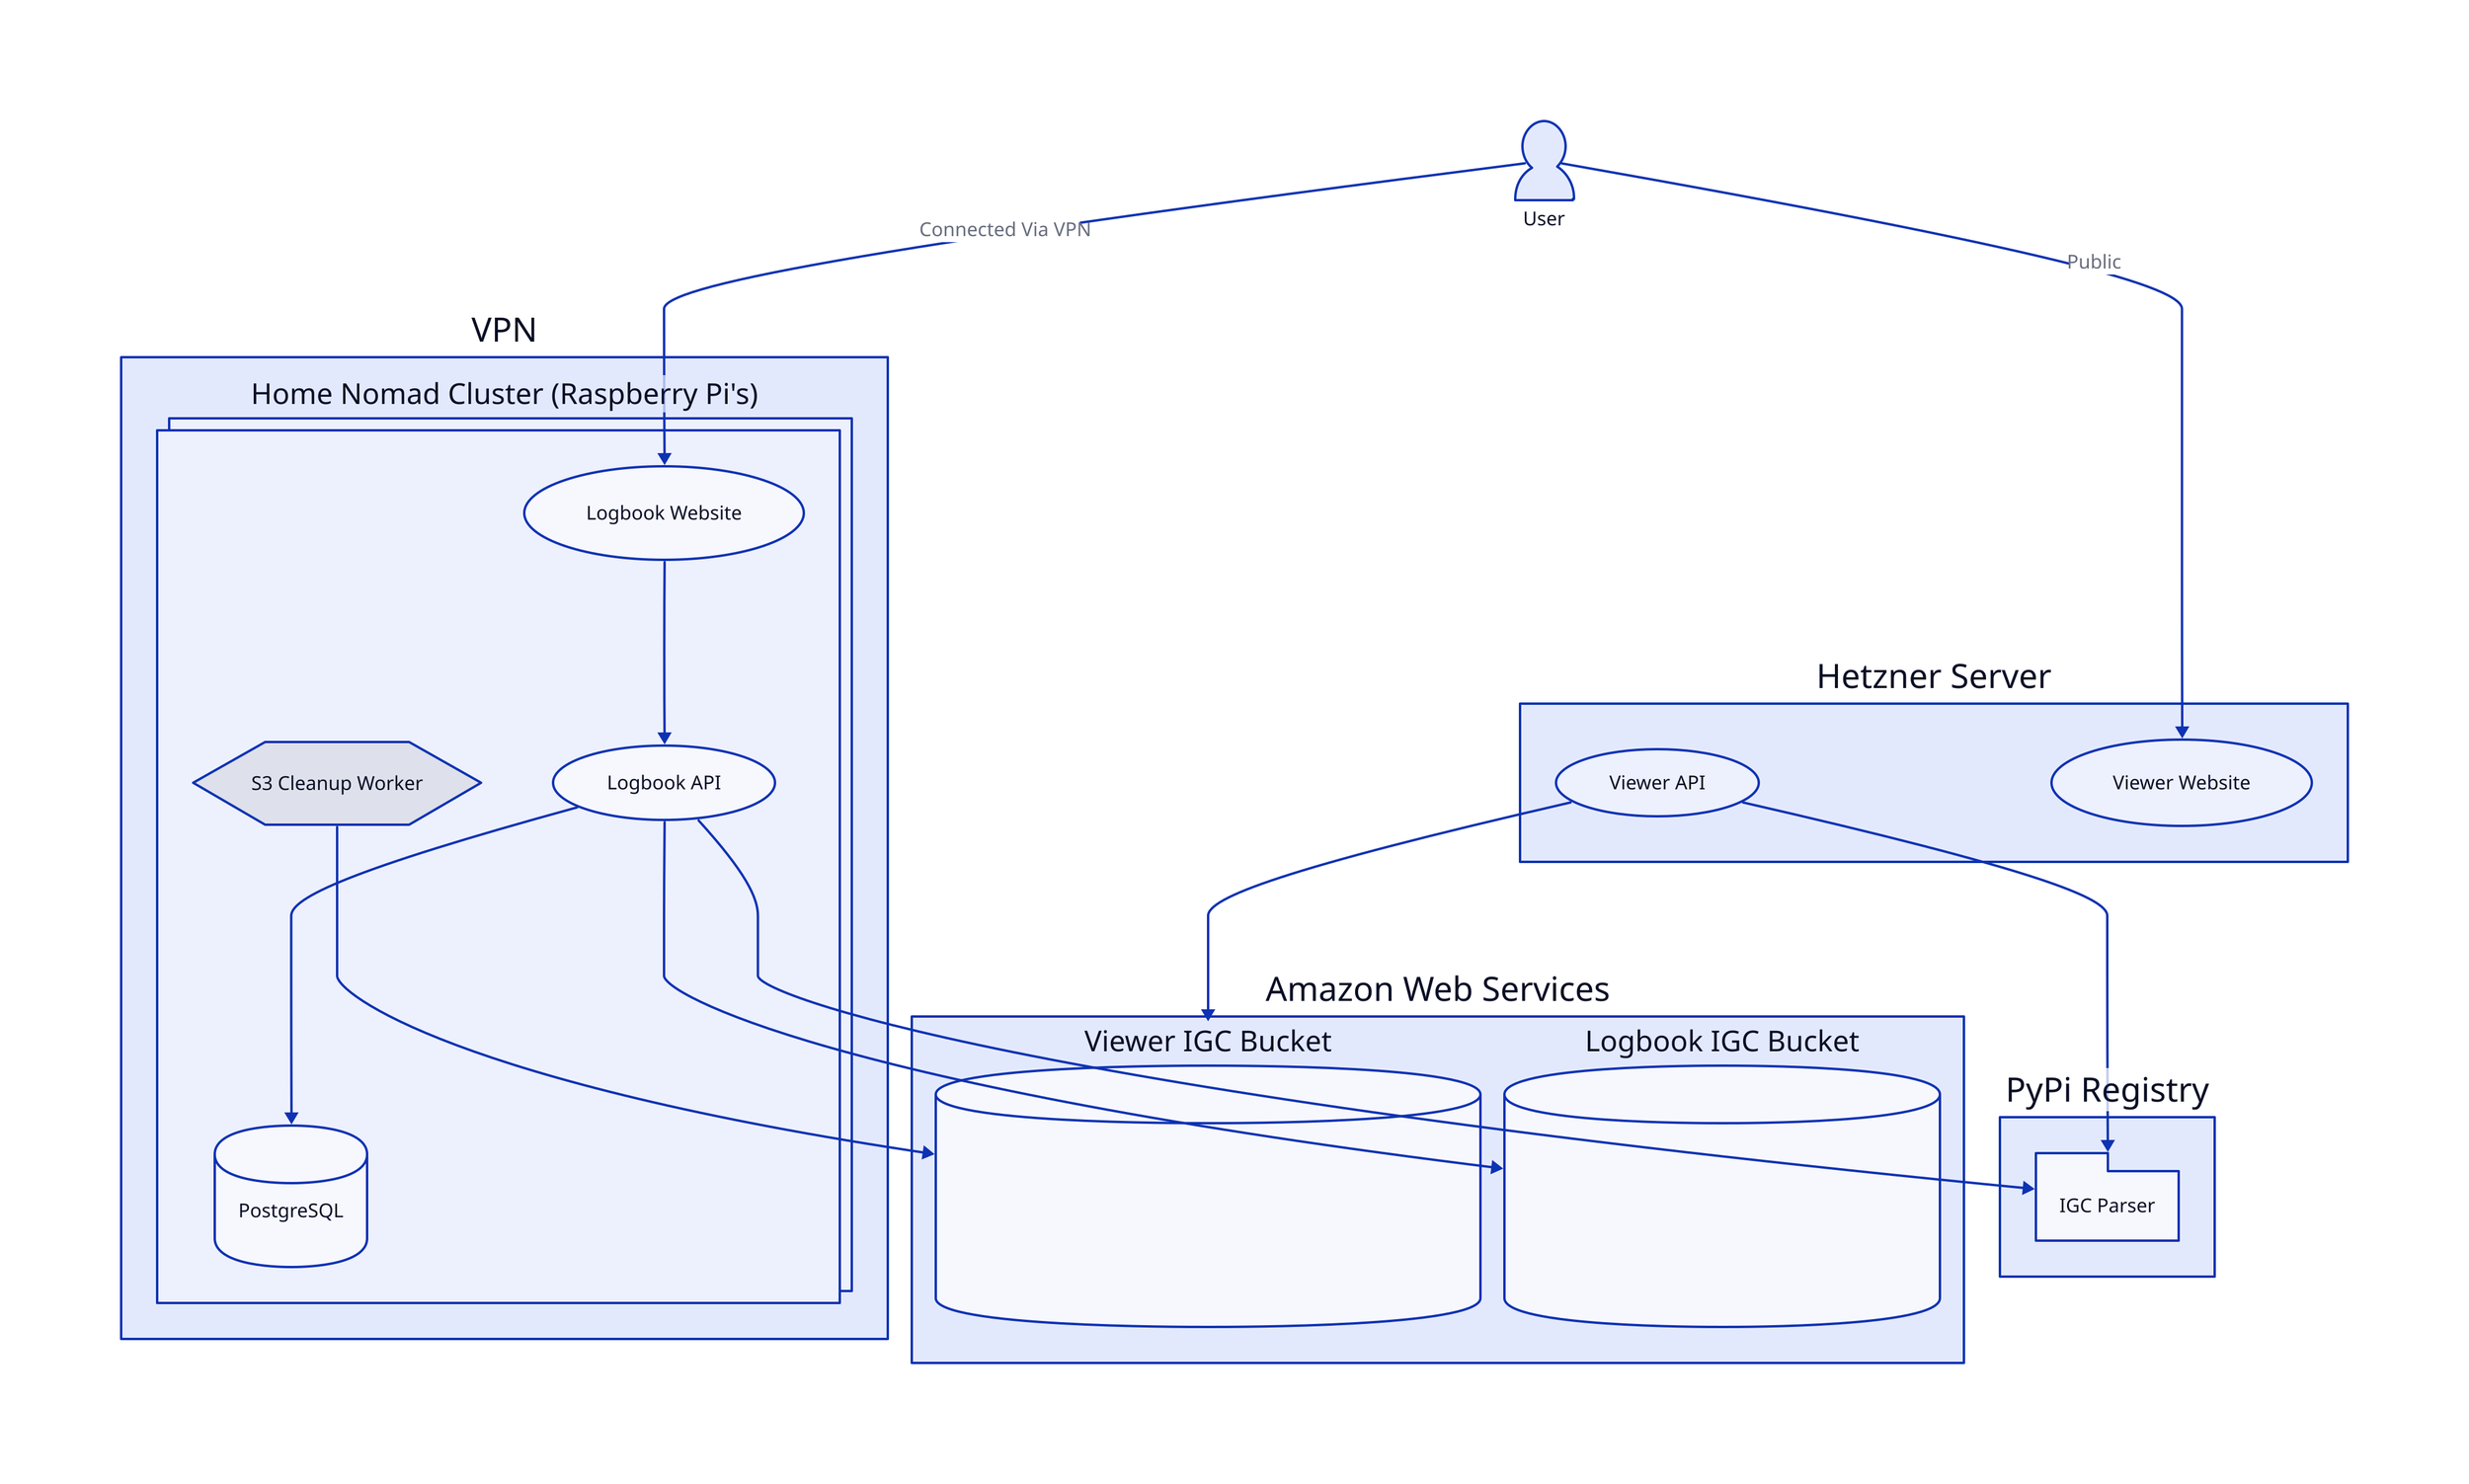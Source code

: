 user: User {
  shape: person
}

aws: Amazon Web Services {
  viewer_igc_bucket: Viewer IGC Bucket {
    shape: cylinder

    description: |md
      Not for long term storage, old files are deleted regularly.
    |
  }

  logbook_igc_bucket: Logbook IGC Bucket {
    shape: cylinder

    description: |md
      Long term storage for the logbook system.
    |
  }
}

pypi: PyPi Registry {
  igc_parser: IGC Parser {
    shape: package
  }
}

vpn: VPN {
  nomad_cluster: Home Nomad Cluster (Raspberry Pi's) {
    # style
    style.multiple: true

    # shapes
    logbook_api: Logbook API {
      shape: oval
    }
    logbook_website: Logbook Website {
      shape: oval
    }
    s3_cleanup_worker: S3 Cleanup Worker {
      shape: hexagon
    }
    psql: PostgreSQL {
      shape: cylinder
    }

    logbook_website -> logbook_api
    logbook_api -> psql
  }
}

public_cloud_server: Hetzner Server {
  # shapes
  viewer_api: Viewer API {
    shape: oval
  }
  viewer_website: Viewer Website {
    shape: oval
  }
}

user -> vpn.nomad_cluster.logbook_website: Connected Via VPN
user -> public_cloud_server.viewer_website: Public

vpn.nomad_cluster.logbook_api -> aws.logbook_igc_bucket
vpn.nomad_cluster.s3_cleanup_worker -> aws.viewer_igc_bucket
public_cloud_server.viewer_api -> aws.viewer_igc_bucket

vpn.nomad_cluster.logbook_api -> pypi.igc_parser
public_cloud_server.viewer_api -> pypi.igc_parser

